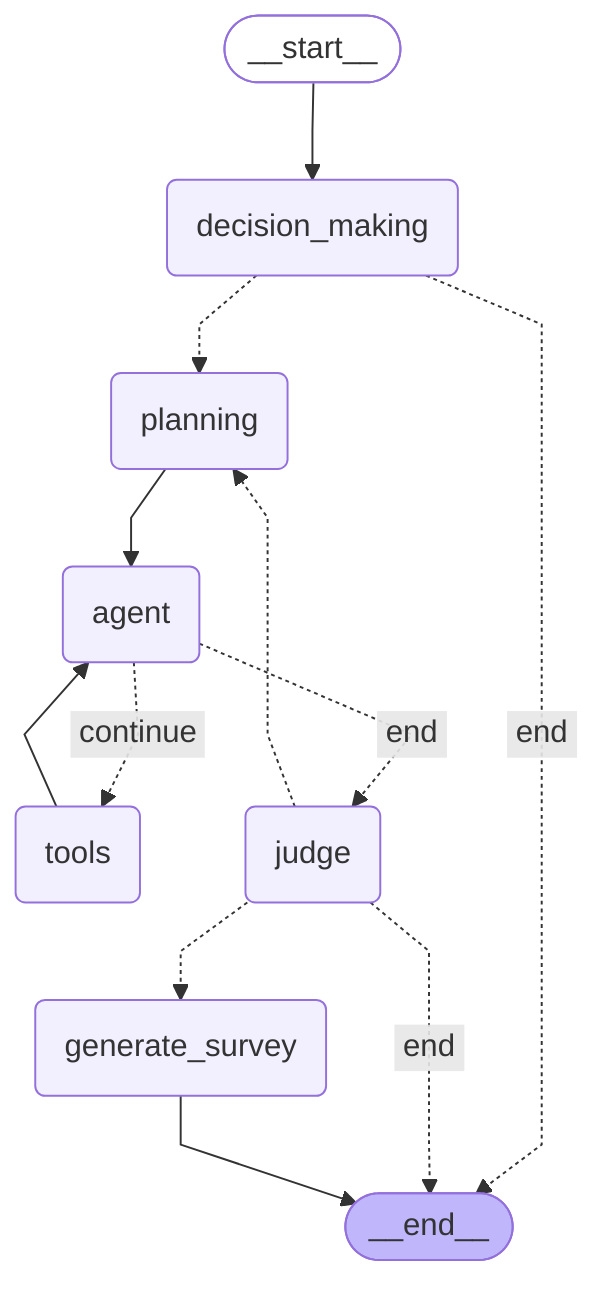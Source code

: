 ---
config:
  flowchart:
    curve: linear
---
graph TD;
	__start__([<p>__start__</p>]):::first
	decision_making(decision_making)
	planning(planning)
	tools(tools)
	agent(agent)
	judge(judge)
	generate_survey(generate_survey)
	__end__([<p>__end__</p>]):::last
	__start__ --> decision_making;
	agent -. &nbsp;end&nbsp; .-> judge;
	agent -. &nbsp;continue&nbsp; .-> tools;
	decision_making -. &nbsp;end&nbsp; .-> __end__;
	decision_making -.-> planning;
	judge -. &nbsp;end&nbsp; .-> __end__;
	judge -.-> generate_survey;
	judge -.-> planning;
	planning --> agent;
	tools --> agent;
	generate_survey --> __end__;
	classDef default fill:#f2f0ff,line-height:1.2
	classDef first fill-opacity:0
	classDef last fill:#bfb6fc